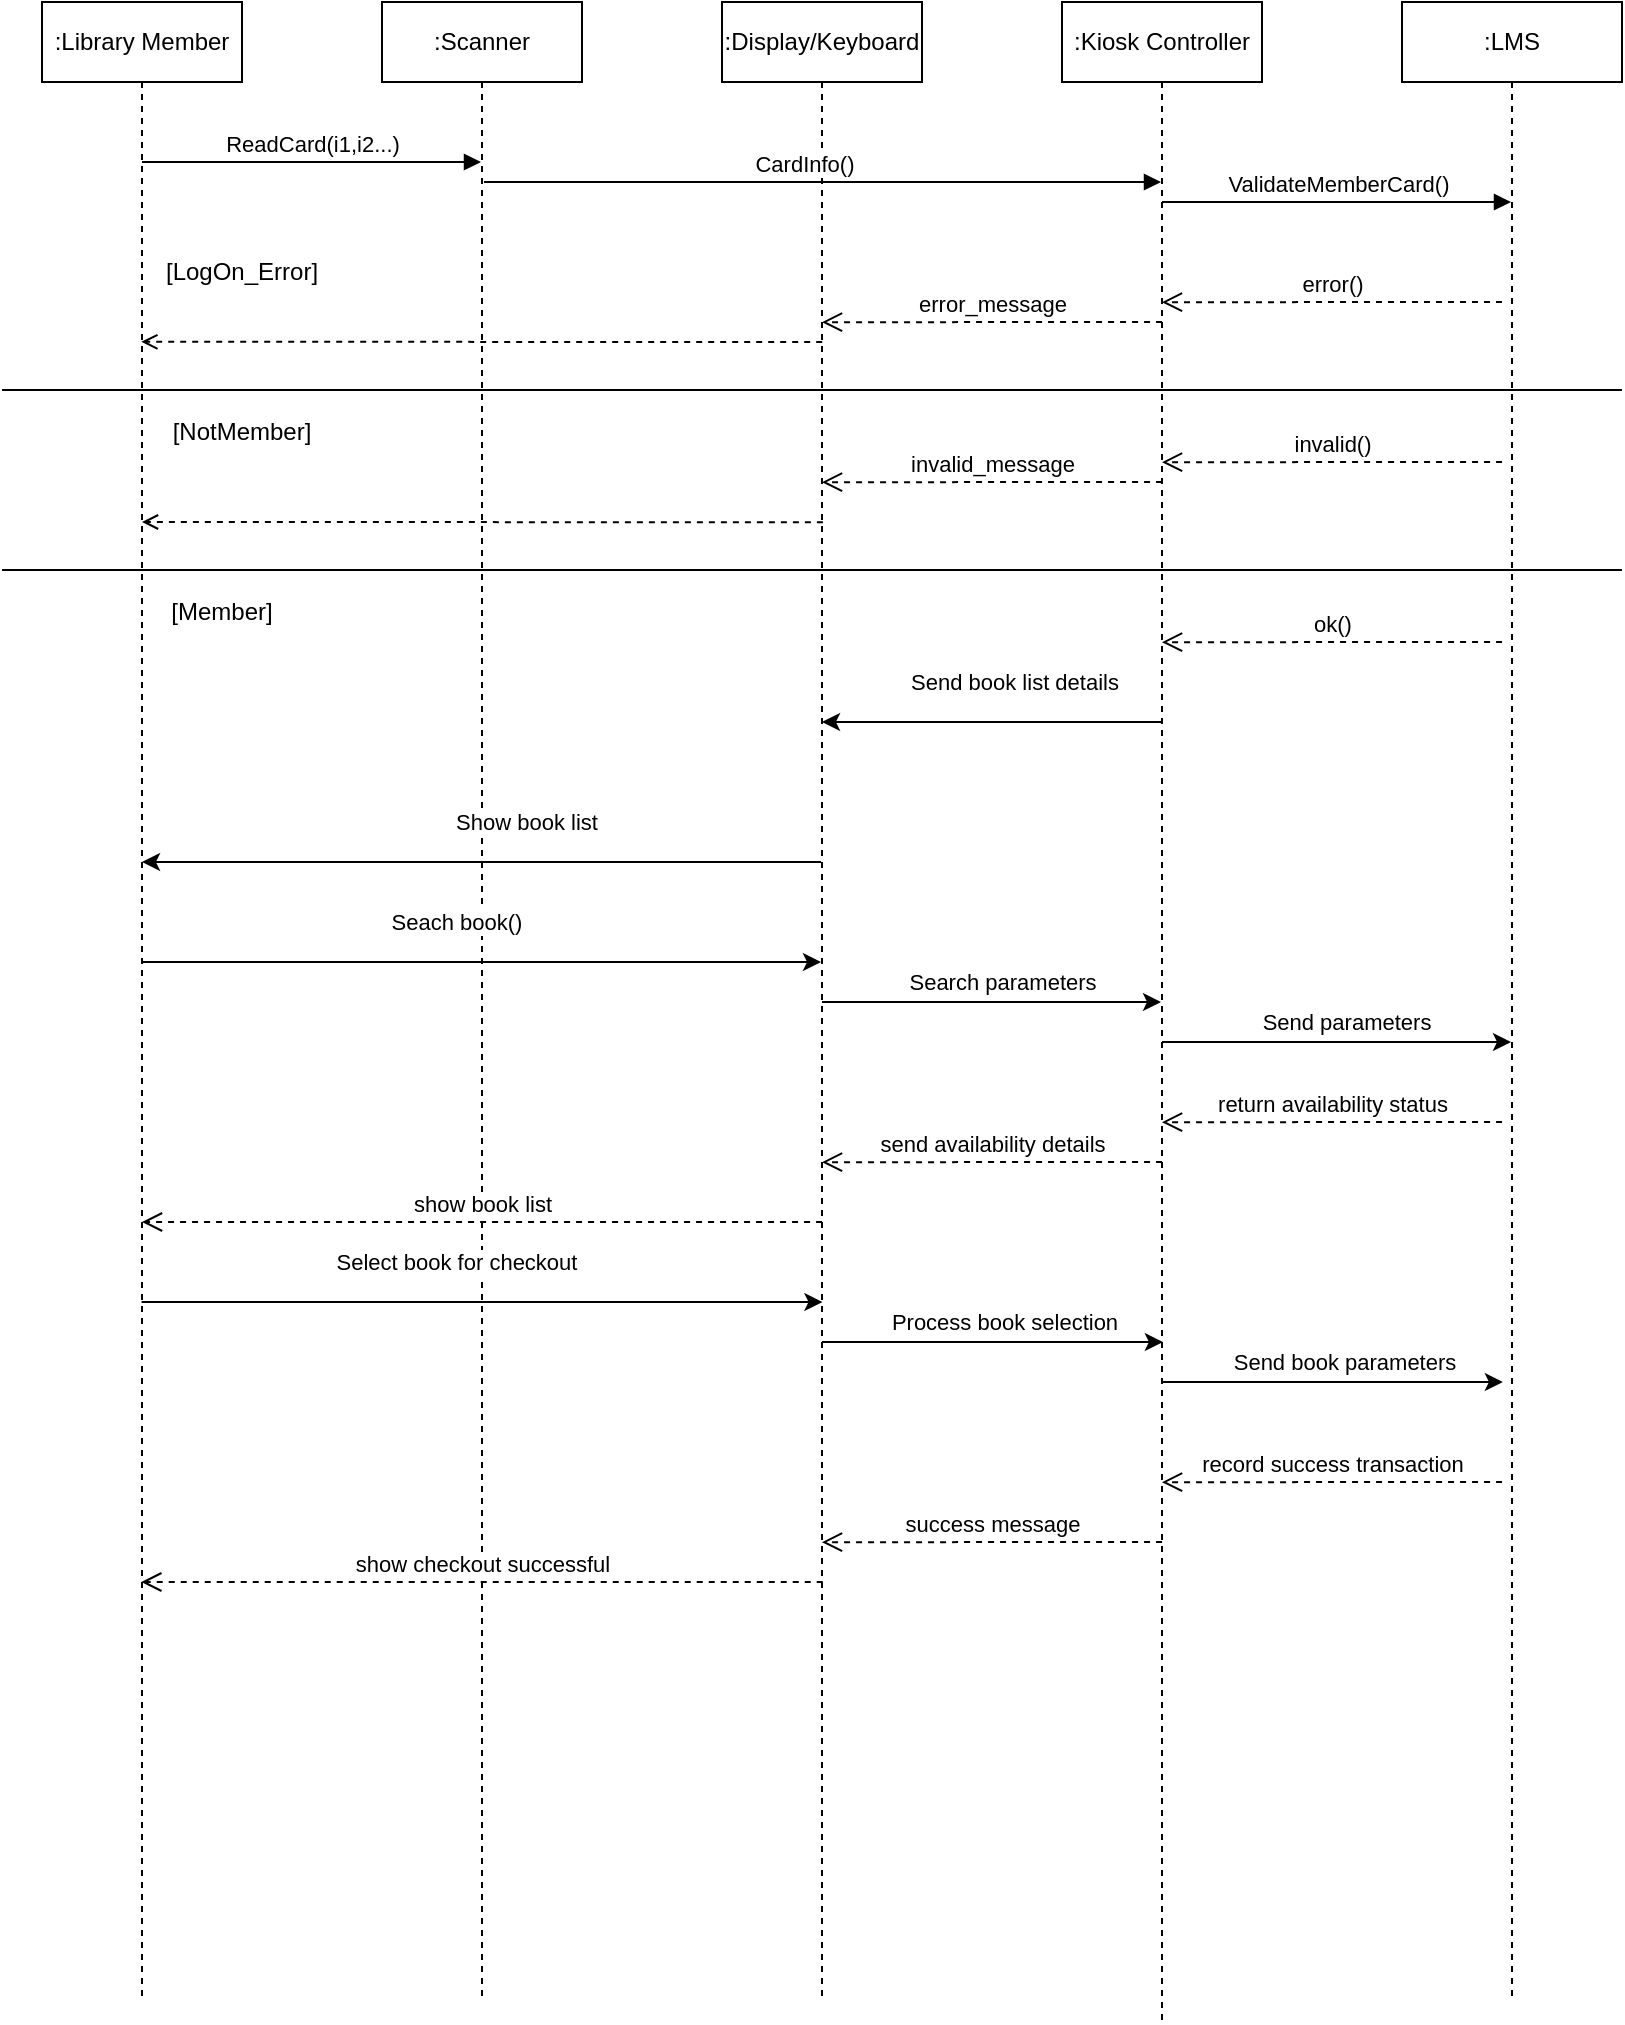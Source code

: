 <mxfile version="16.6.6" type="github">
  <diagram id="5B7aFmMxhzJPdJsJtdYh" name="Page-1">
    <mxGraphModel dx="1123" dy="640" grid="1" gridSize="10" guides="1" tooltips="1" connect="1" arrows="1" fold="1" page="1" pageScale="1" pageWidth="850" pageHeight="1100" math="0" shadow="0">
      <root>
        <mxCell id="0" />
        <mxCell id="1" parent="0" />
        <mxCell id="7wJ5tvL9oLo-tx8EwpFp-3" value=":Library Member" style="shape=umlLifeline;perimeter=lifelinePerimeter;whiteSpace=wrap;html=1;container=1;collapsible=0;recursiveResize=0;outlineConnect=0;" parent="1" vertex="1">
          <mxGeometry x="30" y="40" width="100" height="1000" as="geometry" />
        </mxCell>
        <mxCell id="7wJ5tvL9oLo-tx8EwpFp-4" value=":Scanner" style="shape=umlLifeline;perimeter=lifelinePerimeter;whiteSpace=wrap;html=1;container=1;collapsible=0;recursiveResize=0;outlineConnect=0;" parent="1" vertex="1">
          <mxGeometry x="200" y="40" width="100" height="1000" as="geometry" />
        </mxCell>
        <mxCell id="crg6Nmv8CM0b_c9SN_3o-14" value="" style="endArrow=classic;html=1;rounded=0;" edge="1" parent="7wJ5tvL9oLo-tx8EwpFp-4">
          <mxGeometry width="50" height="50" relative="1" as="geometry">
            <mxPoint x="-120.219" y="650" as="sourcePoint" />
            <mxPoint x="220.21" y="650" as="targetPoint" />
            <Array as="points">
              <mxPoint x="10.71" y="650" />
            </Array>
          </mxGeometry>
        </mxCell>
        <mxCell id="crg6Nmv8CM0b_c9SN_3o-15" value="Select book for checkout" style="edgeLabel;html=1;align=center;verticalAlign=middle;resizable=0;points=[];" vertex="1" connectable="0" parent="crg6Nmv8CM0b_c9SN_3o-14">
          <mxGeometry x="-0.072" y="4" relative="1" as="geometry">
            <mxPoint x="-1" y="-16" as="offset" />
          </mxGeometry>
        </mxCell>
        <mxCell id="7wJ5tvL9oLo-tx8EwpFp-5" value=":Display/Keyboard" style="shape=umlLifeline;perimeter=lifelinePerimeter;whiteSpace=wrap;html=1;container=1;collapsible=0;recursiveResize=0;outlineConnect=0;" parent="1" vertex="1">
          <mxGeometry x="370" y="40" width="100" height="1000" as="geometry" />
        </mxCell>
        <mxCell id="7wJ5tvL9oLo-tx8EwpFp-6" value="CardInfo()" style="html=1;verticalAlign=bottom;endArrow=block;rounded=0;" parent="7wJ5tvL9oLo-tx8EwpFp-5" target="7wJ5tvL9oLo-tx8EwpFp-7" edge="1">
          <mxGeometry x="-0.056" width="80" relative="1" as="geometry">
            <mxPoint x="-119" y="90" as="sourcePoint" />
            <mxPoint x="50.5" y="90" as="targetPoint" />
            <mxPoint as="offset" />
          </mxGeometry>
        </mxCell>
        <mxCell id="crg6Nmv8CM0b_c9SN_3o-21" value="success message" style="html=1;verticalAlign=bottom;endArrow=open;dashed=1;endSize=8;rounded=0;entryX=0.716;entryY=0.035;entryDx=0;entryDy=0;entryPerimeter=0;endFill=0;" edge="1" parent="7wJ5tvL9oLo-tx8EwpFp-5">
          <mxGeometry relative="1" as="geometry">
            <mxPoint x="220.04" y="770" as="sourcePoint" />
            <mxPoint x="50" y="770.1" as="targetPoint" />
          </mxGeometry>
        </mxCell>
        <mxCell id="7wJ5tvL9oLo-tx8EwpFp-7" value=":Kiosk Controller" style="shape=umlLifeline;perimeter=lifelinePerimeter;whiteSpace=wrap;html=1;container=1;collapsible=0;recursiveResize=0;outlineConnect=0;" parent="1" vertex="1">
          <mxGeometry x="540" y="40" width="100" height="1010" as="geometry" />
        </mxCell>
        <mxCell id="7wJ5tvL9oLo-tx8EwpFp-8" value=":LMS" style="shape=umlLifeline;perimeter=lifelinePerimeter;whiteSpace=wrap;html=1;container=1;collapsible=0;recursiveResize=0;outlineConnect=0;" parent="1" vertex="1">
          <mxGeometry x="710" y="40" width="110" height="1000" as="geometry" />
        </mxCell>
        <mxCell id="7wJ5tvL9oLo-tx8EwpFp-16" value="error()" style="html=1;verticalAlign=bottom;endArrow=open;dashed=1;endSize=8;rounded=0;entryX=0.716;entryY=0.035;entryDx=0;entryDy=0;entryPerimeter=0;endFill=0;" parent="7wJ5tvL9oLo-tx8EwpFp-8" edge="1">
          <mxGeometry relative="1" as="geometry">
            <mxPoint x="50" y="150" as="sourcePoint" />
            <mxPoint x="-120.04" y="150.1" as="targetPoint" />
          </mxGeometry>
        </mxCell>
        <mxCell id="7wJ5tvL9oLo-tx8EwpFp-20" value="" style="endArrow=open;html=1;rounded=0;exitX=0.716;exitY=0.2;exitDx=0;exitDy=0;exitPerimeter=0;entryX=0.086;entryY=0.058;entryDx=0;entryDy=0;entryPerimeter=0;endFill=0;dashed=1;" parent="7wJ5tvL9oLo-tx8EwpFp-8" edge="1">
          <mxGeometry width="50" height="50" relative="1" as="geometry">
            <mxPoint x="-289.9" y="170" as="sourcePoint" />
            <mxPoint x="-630.34" y="169.88" as="targetPoint" />
          </mxGeometry>
        </mxCell>
        <mxCell id="7wJ5tvL9oLo-tx8EwpFp-27" value="" style="endArrow=open;html=1;rounded=0;exitX=0.716;exitY=0.2;exitDx=0;exitDy=0;exitPerimeter=0;entryX=0.086;entryY=0.058;entryDx=0;entryDy=0;entryPerimeter=0;endFill=0;dashed=1;" parent="7wJ5tvL9oLo-tx8EwpFp-8" edge="1">
          <mxGeometry width="50" height="50" relative="1" as="geometry">
            <mxPoint x="-289.56" y="260.12" as="sourcePoint" />
            <mxPoint x="-630.0" y="260" as="targetPoint" />
          </mxGeometry>
        </mxCell>
        <mxCell id="7wJ5tvL9oLo-tx8EwpFp-30" value="[Member]" style="text;html=1;strokeColor=none;fillColor=none;align=center;verticalAlign=middle;whiteSpace=wrap;rounded=0;" parent="7wJ5tvL9oLo-tx8EwpFp-8" vertex="1">
          <mxGeometry x="-620" y="290" width="60" height="30" as="geometry" />
        </mxCell>
        <mxCell id="7wJ5tvL9oLo-tx8EwpFp-31" value="ok()" style="html=1;verticalAlign=bottom;endArrow=open;dashed=1;endSize=8;rounded=0;entryX=0.716;entryY=0.035;entryDx=0;entryDy=0;entryPerimeter=0;endFill=0;" parent="7wJ5tvL9oLo-tx8EwpFp-8" edge="1">
          <mxGeometry relative="1" as="geometry">
            <mxPoint x="50.04" y="320" as="sourcePoint" />
            <mxPoint x="-120" y="320.1" as="targetPoint" />
          </mxGeometry>
        </mxCell>
        <mxCell id="7wJ5tvL9oLo-tx8EwpFp-33" value="invalid_message" style="html=1;verticalAlign=bottom;endArrow=open;dashed=1;endSize=8;rounded=0;entryX=0.716;entryY=0.035;entryDx=0;entryDy=0;entryPerimeter=0;endFill=0;" parent="7wJ5tvL9oLo-tx8EwpFp-8" edge="1">
          <mxGeometry relative="1" as="geometry">
            <mxPoint x="-119.96" y="240" as="sourcePoint" />
            <mxPoint x="-290" y="240.1" as="targetPoint" />
          </mxGeometry>
        </mxCell>
        <mxCell id="crg6Nmv8CM0b_c9SN_3o-18" value="" style="endArrow=classic;html=1;rounded=0;" edge="1" parent="7wJ5tvL9oLo-tx8EwpFp-8">
          <mxGeometry width="50" height="50" relative="1" as="geometry">
            <mxPoint x="-119.999" y="690" as="sourcePoint" />
            <mxPoint x="50.43" y="690" as="targetPoint" />
          </mxGeometry>
        </mxCell>
        <mxCell id="crg6Nmv8CM0b_c9SN_3o-19" value="Send book parameters" style="edgeLabel;html=1;align=center;verticalAlign=middle;resizable=0;points=[];" vertex="1" connectable="0" parent="crg6Nmv8CM0b_c9SN_3o-18">
          <mxGeometry x="-0.538" y="-6" relative="1" as="geometry">
            <mxPoint x="51" y="-16" as="offset" />
          </mxGeometry>
        </mxCell>
        <mxCell id="7wJ5tvL9oLo-tx8EwpFp-10" value="ReadCard(i1,i2...)" style="html=1;verticalAlign=bottom;endArrow=block;rounded=0;" parent="1" target="7wJ5tvL9oLo-tx8EwpFp-4" edge="1">
          <mxGeometry width="80" relative="1" as="geometry">
            <mxPoint x="80" y="120" as="sourcePoint" />
            <mxPoint x="240" y="120" as="targetPoint" />
          </mxGeometry>
        </mxCell>
        <mxCell id="7wJ5tvL9oLo-tx8EwpFp-11" value="ValidateMemberCard()" style="html=1;verticalAlign=bottom;endArrow=block;rounded=0;" parent="1" target="7wJ5tvL9oLo-tx8EwpFp-8" edge="1">
          <mxGeometry width="80" relative="1" as="geometry">
            <mxPoint x="590" y="140" as="sourcePoint" />
            <mxPoint x="710" y="140" as="targetPoint" />
          </mxGeometry>
        </mxCell>
        <mxCell id="7wJ5tvL9oLo-tx8EwpFp-15" value="[LogOn_Error]" style="text;html=1;strokeColor=none;fillColor=none;align=center;verticalAlign=middle;whiteSpace=wrap;rounded=0;" parent="1" vertex="1">
          <mxGeometry x="100" y="160" width="60" height="30" as="geometry" />
        </mxCell>
        <mxCell id="7wJ5tvL9oLo-tx8EwpFp-23" value="" style="line;strokeWidth=1;fillColor=none;align=left;verticalAlign=middle;spacingTop=-1;spacingLeft=3;spacingRight=3;rotatable=0;labelPosition=right;points=[];portConstraint=eastwest;" parent="1" vertex="1">
          <mxGeometry x="10" y="230" width="810" height="8" as="geometry" />
        </mxCell>
        <mxCell id="7wJ5tvL9oLo-tx8EwpFp-24" value="[NotMember]" style="text;html=1;strokeColor=none;fillColor=none;align=center;verticalAlign=middle;whiteSpace=wrap;rounded=0;" parent="1" vertex="1">
          <mxGeometry x="100" y="240" width="60" height="30" as="geometry" />
        </mxCell>
        <mxCell id="7wJ5tvL9oLo-tx8EwpFp-25" value="invalid()" style="html=1;verticalAlign=bottom;endArrow=open;dashed=1;endSize=8;rounded=0;entryX=0.716;entryY=0.035;entryDx=0;entryDy=0;entryPerimeter=0;endFill=0;" parent="1" edge="1">
          <mxGeometry relative="1" as="geometry">
            <mxPoint x="760.04" y="270" as="sourcePoint" />
            <mxPoint x="590" y="270.1" as="targetPoint" />
          </mxGeometry>
        </mxCell>
        <mxCell id="7wJ5tvL9oLo-tx8EwpFp-29" value="" style="line;strokeWidth=1;fillColor=none;align=left;verticalAlign=middle;spacingTop=-1;spacingLeft=3;spacingRight=3;rotatable=0;labelPosition=right;points=[];portConstraint=eastwest;" parent="1" vertex="1">
          <mxGeometry x="10" y="320" width="810" height="8" as="geometry" />
        </mxCell>
        <mxCell id="7wJ5tvL9oLo-tx8EwpFp-32" value="error_message" style="html=1;verticalAlign=bottom;endArrow=open;dashed=1;endSize=8;rounded=0;entryX=0.716;entryY=0.035;entryDx=0;entryDy=0;entryPerimeter=0;endFill=0;" parent="1" edge="1">
          <mxGeometry relative="1" as="geometry">
            <mxPoint x="590.04" y="200" as="sourcePoint" />
            <mxPoint x="420" y="200.1" as="targetPoint" />
          </mxGeometry>
        </mxCell>
        <mxCell id="crg6Nmv8CM0b_c9SN_3o-1" value="" style="endArrow=classic;html=1;rounded=0;" edge="1" parent="1" source="7wJ5tvL9oLo-tx8EwpFp-7" target="7wJ5tvL9oLo-tx8EwpFp-5">
          <mxGeometry width="50" height="50" relative="1" as="geometry">
            <mxPoint x="360" y="390" as="sourcePoint" />
            <mxPoint x="410" y="340" as="targetPoint" />
            <Array as="points">
              <mxPoint x="560" y="400" />
              <mxPoint x="520" y="400" />
              <mxPoint x="470" y="400" />
              <mxPoint x="440" y="400" />
            </Array>
          </mxGeometry>
        </mxCell>
        <mxCell id="crg6Nmv8CM0b_c9SN_3o-2" value="Send book list details" style="edgeLabel;html=1;align=center;verticalAlign=middle;resizable=0;points=[];" vertex="1" connectable="0" parent="crg6Nmv8CM0b_c9SN_3o-1">
          <mxGeometry x="-0.132" y="1" relative="1" as="geometry">
            <mxPoint y="-21" as="offset" />
          </mxGeometry>
        </mxCell>
        <mxCell id="crg6Nmv8CM0b_c9SN_3o-3" value="" style="endArrow=classic;html=1;rounded=0;" edge="1" parent="1" source="7wJ5tvL9oLo-tx8EwpFp-5" target="7wJ5tvL9oLo-tx8EwpFp-3">
          <mxGeometry width="50" height="50" relative="1" as="geometry">
            <mxPoint x="599.5" y="460" as="sourcePoint" />
            <mxPoint x="429.324" y="460" as="targetPoint" />
            <Array as="points">
              <mxPoint x="330" y="470" />
              <mxPoint x="290" y="470" />
            </Array>
          </mxGeometry>
        </mxCell>
        <mxCell id="crg6Nmv8CM0b_c9SN_3o-4" value="Show book list" style="edgeLabel;html=1;align=center;verticalAlign=middle;resizable=0;points=[];" vertex="1" connectable="0" parent="crg6Nmv8CM0b_c9SN_3o-3">
          <mxGeometry x="-0.132" y="1" relative="1" as="geometry">
            <mxPoint y="-21" as="offset" />
          </mxGeometry>
        </mxCell>
        <mxCell id="crg6Nmv8CM0b_c9SN_3o-5" value="" style="endArrow=classic;html=1;rounded=0;" edge="1" parent="1" source="7wJ5tvL9oLo-tx8EwpFp-3" target="7wJ5tvL9oLo-tx8EwpFp-5">
          <mxGeometry width="50" height="50" relative="1" as="geometry">
            <mxPoint x="270" y="360" as="sourcePoint" />
            <mxPoint x="320" y="310" as="targetPoint" />
            <Array as="points">
              <mxPoint x="210" y="520" />
            </Array>
          </mxGeometry>
        </mxCell>
        <mxCell id="crg6Nmv8CM0b_c9SN_3o-6" value="Seach book()" style="edgeLabel;html=1;align=center;verticalAlign=middle;resizable=0;points=[];" vertex="1" connectable="0" parent="crg6Nmv8CM0b_c9SN_3o-5">
          <mxGeometry x="-0.072" y="4" relative="1" as="geometry">
            <mxPoint x="-1" y="-16" as="offset" />
          </mxGeometry>
        </mxCell>
        <mxCell id="crg6Nmv8CM0b_c9SN_3o-7" value="" style="endArrow=classic;html=1;rounded=0;" edge="1" parent="1" source="7wJ5tvL9oLo-tx8EwpFp-5" target="7wJ5tvL9oLo-tx8EwpFp-7">
          <mxGeometry width="50" height="50" relative="1" as="geometry">
            <mxPoint x="340" y="390" as="sourcePoint" />
            <mxPoint x="390" y="340" as="targetPoint" />
          </mxGeometry>
        </mxCell>
        <mxCell id="crg6Nmv8CM0b_c9SN_3o-8" value="Search parameters" style="edgeLabel;html=1;align=center;verticalAlign=middle;resizable=0;points=[];" vertex="1" connectable="0" parent="crg6Nmv8CM0b_c9SN_3o-7">
          <mxGeometry x="-0.538" y="-6" relative="1" as="geometry">
            <mxPoint x="51" y="-16" as="offset" />
          </mxGeometry>
        </mxCell>
        <mxCell id="crg6Nmv8CM0b_c9SN_3o-9" value="" style="endArrow=classic;html=1;rounded=0;" edge="1" parent="1" source="7wJ5tvL9oLo-tx8EwpFp-7" target="7wJ5tvL9oLo-tx8EwpFp-8">
          <mxGeometry width="50" height="50" relative="1" as="geometry">
            <mxPoint x="429.324" y="550" as="sourcePoint" />
            <mxPoint x="599.5" y="550" as="targetPoint" />
            <Array as="points">
              <mxPoint x="640" y="560" />
            </Array>
          </mxGeometry>
        </mxCell>
        <mxCell id="crg6Nmv8CM0b_c9SN_3o-10" value="Send parameters" style="edgeLabel;html=1;align=center;verticalAlign=middle;resizable=0;points=[];" vertex="1" connectable="0" parent="crg6Nmv8CM0b_c9SN_3o-9">
          <mxGeometry x="-0.538" y="-6" relative="1" as="geometry">
            <mxPoint x="51" y="-16" as="offset" />
          </mxGeometry>
        </mxCell>
        <mxCell id="crg6Nmv8CM0b_c9SN_3o-11" value="return availability status" style="html=1;verticalAlign=bottom;endArrow=open;dashed=1;endSize=8;rounded=0;entryX=0.716;entryY=0.035;entryDx=0;entryDy=0;entryPerimeter=0;endFill=0;" edge="1" parent="1">
          <mxGeometry relative="1" as="geometry">
            <mxPoint x="760.04" y="600.0" as="sourcePoint" />
            <mxPoint x="590" y="600.1" as="targetPoint" />
          </mxGeometry>
        </mxCell>
        <mxCell id="crg6Nmv8CM0b_c9SN_3o-12" value="send availability details" style="html=1;verticalAlign=bottom;endArrow=open;dashed=1;endSize=8;rounded=0;entryX=0.716;entryY=0.035;entryDx=0;entryDy=0;entryPerimeter=0;endFill=0;" edge="1" parent="1">
          <mxGeometry relative="1" as="geometry">
            <mxPoint x="590.04" y="620" as="sourcePoint" />
            <mxPoint x="420" y="620.1" as="targetPoint" />
          </mxGeometry>
        </mxCell>
        <mxCell id="crg6Nmv8CM0b_c9SN_3o-13" value="show book list" style="html=1;verticalAlign=bottom;endArrow=open;dashed=1;endSize=8;rounded=0;endFill=0;" edge="1" parent="1" target="7wJ5tvL9oLo-tx8EwpFp-3">
          <mxGeometry relative="1" as="geometry">
            <mxPoint x="420.04" y="650" as="sourcePoint" />
            <mxPoint x="250" y="650.1" as="targetPoint" />
          </mxGeometry>
        </mxCell>
        <mxCell id="crg6Nmv8CM0b_c9SN_3o-16" value="" style="endArrow=classic;html=1;rounded=0;" edge="1" parent="1">
          <mxGeometry width="50" height="50" relative="1" as="geometry">
            <mxPoint x="420.001" y="710" as="sourcePoint" />
            <mxPoint x="590.43" y="710" as="targetPoint" />
          </mxGeometry>
        </mxCell>
        <mxCell id="crg6Nmv8CM0b_c9SN_3o-17" value="Process book selection" style="edgeLabel;html=1;align=center;verticalAlign=middle;resizable=0;points=[];" vertex="1" connectable="0" parent="crg6Nmv8CM0b_c9SN_3o-16">
          <mxGeometry x="-0.538" y="-6" relative="1" as="geometry">
            <mxPoint x="51" y="-16" as="offset" />
          </mxGeometry>
        </mxCell>
        <mxCell id="crg6Nmv8CM0b_c9SN_3o-20" value="record success transaction" style="html=1;verticalAlign=bottom;endArrow=open;dashed=1;endSize=8;rounded=0;entryX=0.716;entryY=0.035;entryDx=0;entryDy=0;entryPerimeter=0;endFill=0;" edge="1" parent="1">
          <mxGeometry relative="1" as="geometry">
            <mxPoint x="760.04" y="780" as="sourcePoint" />
            <mxPoint x="590" y="780.1" as="targetPoint" />
          </mxGeometry>
        </mxCell>
        <mxCell id="crg6Nmv8CM0b_c9SN_3o-22" value="show checkout successful" style="html=1;verticalAlign=bottom;endArrow=open;dashed=1;endSize=8;rounded=0;endFill=0;" edge="1" parent="1">
          <mxGeometry relative="1" as="geometry">
            <mxPoint x="420.36" y="830" as="sourcePoint" />
            <mxPoint x="79.644" y="830" as="targetPoint" />
          </mxGeometry>
        </mxCell>
      </root>
    </mxGraphModel>
  </diagram>
</mxfile>
